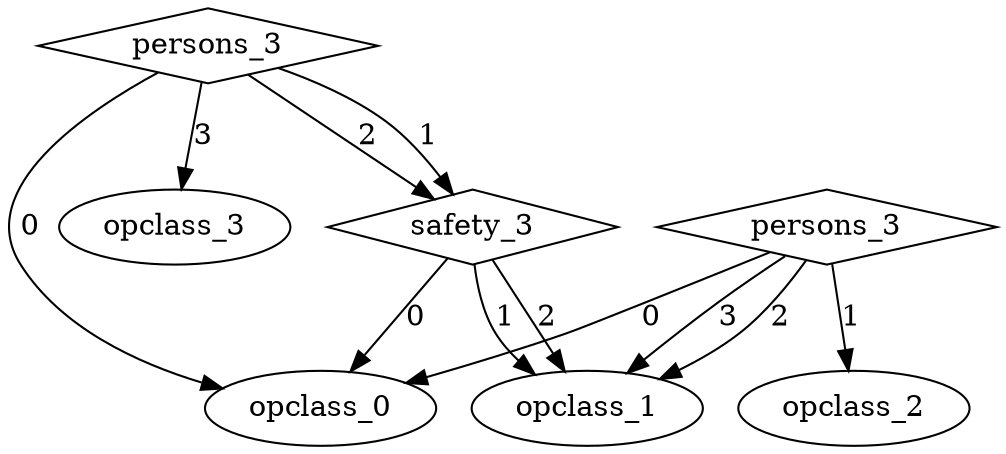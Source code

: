 digraph {
node [label=opclass_1,style=""] opclass_1
node [label=opclass_1,style=""] opclass_1
node [label=opclass_0,style=""] opclass_0
node [label=opclass_1,style=""] opclass_1
node [label=opclass_1,style=""] opclass_1
node [label=opclass_2,style=""] opclass_2
node [label=opclass_0,style=""] opclass_0
node [label=opclass_3,style=""] opclass_3
node [label=opclass_0,style=""] opclass_0
node [label=safety_3,shape="diamond",style=""] 2
node [label=persons_3,shape="diamond",style=""] 0

2 -> opclass_1 [label="2"]
2 -> opclass_1 [label="1"]
2 -> opclass_0 [label="0"]
1 -> opclass_1 [label="3"]
1 -> opclass_1 [label="2"]
1 -> opclass_2 [label="1"]
1 -> opclass_0 [label="0"]
0 -> opclass_3 [label="3"]
0 -> 2 [label="2"]
0 -> 2 [label="1"]
0 -> opclass_0 [label="0"]
}